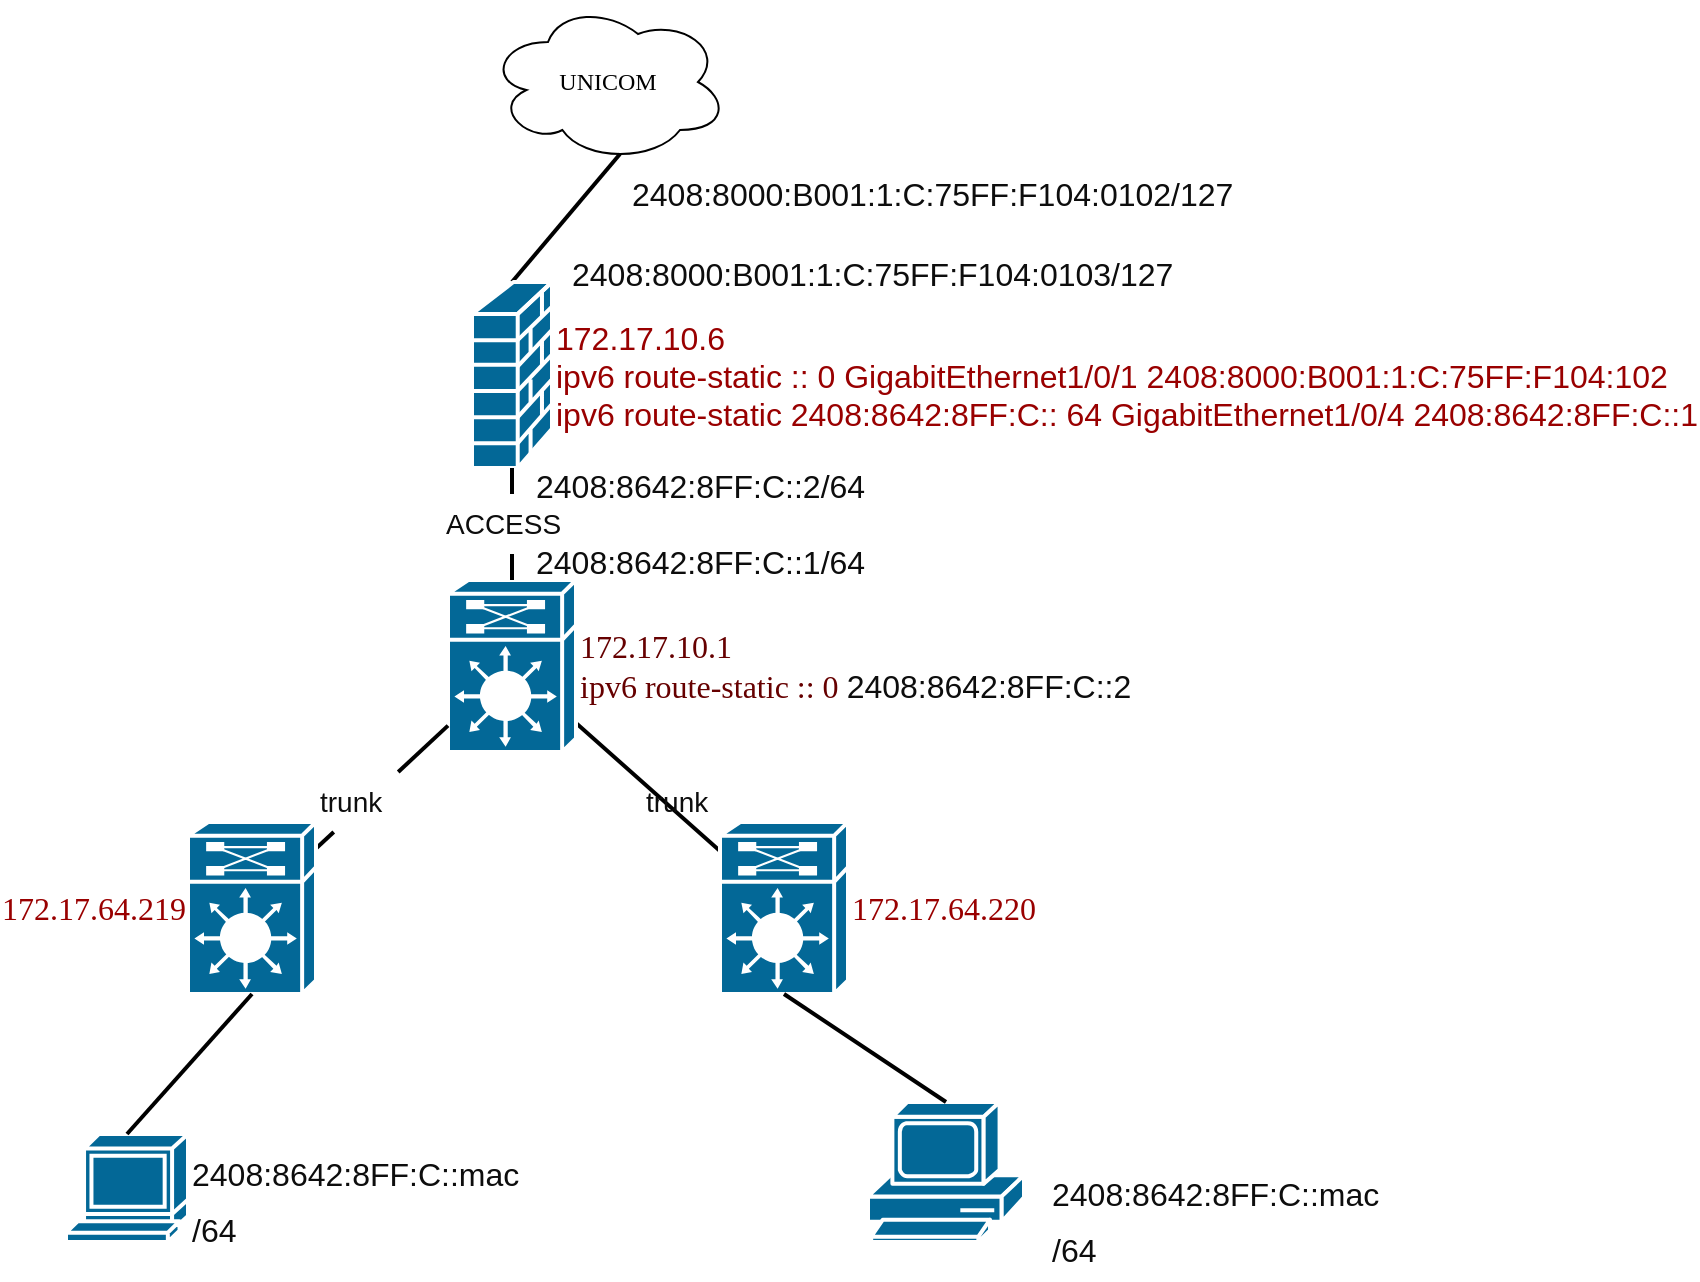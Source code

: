 <mxfile version="12.2.2" type="device" pages="1"><diagram name="Page-1" id="c37626ed-c26b-45fb-9056-f9ebc6bb27b6"><mxGraphModel dx="2508" dy="808" grid="1" gridSize="10" guides="1" tooltips="1" connect="1" arrows="1" fold="1" page="1" pageScale="1" pageWidth="1100" pageHeight="850" background="#ffffff" math="0" shadow="0"><root><mxCell id="0"/><mxCell id="1" parent="0"/><mxCell id="1c7a67bf8fd3230f-13" value="UNICOM" style="ellipse;shape=cloud;whiteSpace=wrap;html=1;rounded=0;shadow=0;comic=0;strokeWidth=1;fontFamily=Verdana;fontSize=12;" parent="1" vertex="1"><mxGeometry x="-670" y="20" width="120" height="80" as="geometry"/></mxCell><mxCell id="1c7a67bf8fd3230f-66" style="edgeStyle=none;html=1;labelBackgroundColor=none;startFill=0;endArrow=none;endFill=0;strokeWidth=2;fontFamily=Verdana;fontSize=12;exitX=0.55;exitY=0.95;exitDx=0;exitDy=0;exitPerimeter=0;entryX=0.5;entryY=0;entryDx=0;entryDy=0;entryPerimeter=0;" parent="1" source="1c7a67bf8fd3230f-13" target="bUXEwI95_T6hkOOjm0Nv-4" edge="1"><mxGeometry relative="1" as="geometry"><mxPoint x="-636" y="240" as="sourcePoint"/></mxGeometry></mxCell><mxCell id="1c7a67bf8fd3230f-78" style="edgeStyle=none;html=1;labelBackgroundColor=none;startFill=0;endArrow=none;endFill=0;strokeWidth=2;fontFamily=Verdana;fontSize=12;" parent="1" source="1c7a67bf8fd3230f-21" target="1c7a67bf8fd3230f-29" edge="1"><mxGeometry relative="1" as="geometry"/></mxCell><mxCell id="1c7a67bf8fd3230f-79" style="edgeStyle=none;html=1;labelBackgroundColor=none;startFill=0;endArrow=none;endFill=0;strokeWidth=2;fontFamily=Verdana;fontSize=12;" parent="1" source="bUXEwI95_T6hkOOjm0Nv-17" target="1c7a67bf8fd3230f-28" edge="1"><mxGeometry relative="1" as="geometry"/></mxCell><mxCell id="1c7a67bf8fd3230f-21" value="&lt;font color=&quot;#660000&quot; style=&quot;font-size: 16px&quot;&gt;172.17.10.1&lt;br&gt;ipv6 route-static :: 0&amp;nbsp;&lt;/font&gt;&lt;span style=&quot;color: rgb(13 , 13 , 13) ; font-family: &amp;#34;helvetica&amp;#34; ; font-size: 16px ; text-align: justify ; white-space: pre-wrap&quot;&gt;2408:8642:8FF:C::2&lt;/span&gt;" style="shape=mxgraph.cisco.misc.route_switch_processor;html=1;dashed=0;fillColor=#036897;strokeColor=#ffffff;strokeWidth=2;verticalLabelPosition=middle;verticalAlign=middle;rounded=0;shadow=0;comic=0;fontFamily=Verdana;fontSize=12;labelPosition=right;align=left;fontColor=#000000;" parent="1" vertex="1"><mxGeometry x="-690" y="309" width="64" height="86" as="geometry"/></mxCell><mxCell id="1c7a67bf8fd3230f-28" value="172.17.64.219" style="shape=mxgraph.cisco.misc.route_switch_processor;html=1;dashed=0;fillColor=#036897;strokeColor=#ffffff;strokeWidth=2;verticalLabelPosition=middle;verticalAlign=middle;rounded=0;shadow=0;comic=0;fontFamily=Verdana;fontSize=16;labelPosition=left;align=right;fontColor=#990000;" parent="1" vertex="1"><mxGeometry x="-820" y="430" width="64" height="86" as="geometry"/></mxCell><mxCell id="1c7a67bf8fd3230f-29" value="172.17.64.220" style="shape=mxgraph.cisco.misc.route_switch_processor;html=1;dashed=0;fillColor=#036897;strokeColor=#ffffff;strokeWidth=2;verticalLabelPosition=middle;verticalAlign=middle;rounded=0;shadow=0;comic=0;fontFamily=Verdana;fontSize=16;labelPosition=right;align=left;fontColor=#990000;" parent="1" vertex="1"><mxGeometry x="-554" y="430" width="64" height="86" as="geometry"/></mxCell><mxCell id="bUXEwI95_T6hkOOjm0Nv-2" value="&lt;div style=&quot;white-space: pre-wrap; text-align: justify; line-height: 1.75; font-size: 16px;&quot;&gt;&lt;span style=&quot;color: rgb(13, 13, 13); font-size: 16px;&quot;&gt;2408:8000:B001:1:C:75FF:F104:0102/127&lt;/span&gt;&lt;/div&gt;" style="text;html=1;resizable=0;points=[];autosize=1;align=left;verticalAlign=top;spacingTop=-4;fontSize=16;" vertex="1" parent="1"><mxGeometry x="-600" y="100" width="280" height="30" as="geometry"/></mxCell><mxCell id="bUXEwI95_T6hkOOjm0Nv-3" value="&lt;div style=&quot;white-space: pre-wrap; text-align: justify; line-height: 1.75; font-size: 16px;&quot;&gt;&lt;span style=&quot;color: rgb(13, 13, 13); font-size: 16px;&quot;&gt;2408:8000:B001:1:C:75FF:F104:0103/127&lt;/span&gt;&lt;/div&gt;" style="text;html=1;resizable=0;points=[];autosize=1;align=left;verticalAlign=top;spacingTop=-4;fontSize=16;" vertex="1" parent="1"><mxGeometry x="-630" y="140" width="280" height="30" as="geometry"/></mxCell><mxCell id="bUXEwI95_T6hkOOjm0Nv-4" value="172.17.10.6&lt;br style=&quot;font-size: 16px;&quot;&gt;&lt;div style=&quot;font-size: 16px;&quot;&gt;ipv6 route-static :: 0 GigabitEthernet1/0/1 2408:8000:B001:1:C:75FF:F104:102&lt;/div&gt;&lt;div style=&quot;font-size: 16px;&quot;&gt;ipv6 route-static 2408:8642:8FF:C:: 64 GigabitEthernet1/0/4 2408:8642:8FF:C::1&lt;/div&gt;" style="shape=mxgraph.cisco.security.firewall;html=1;pointerEvents=1;dashed=0;fillColor=#036897;strokeColor=#ffffff;strokeWidth=2;verticalLabelPosition=middle;verticalAlign=middle;align=left;outlineConnect=0;labelPosition=right;fontColor=#990000;fontSize=16;" vertex="1" parent="1"><mxGeometry x="-678" y="160" width="40" height="93" as="geometry"/></mxCell><mxCell id="bUXEwI95_T6hkOOjm0Nv-5" value="&lt;div style=&quot;white-space: pre-wrap; text-align: justify; line-height: 1.75; font-size: 16px;&quot;&gt;&lt;div style=&quot;line-height: 1.75; font-size: 16px;&quot;&gt;&lt;span style=&quot;color: rgb(13, 13, 13); font-size: 16px;&quot;&gt;2408:8642:8FF:C::1/64&lt;/span&gt;&lt;/div&gt;&lt;/div&gt;" style="text;html=1;resizable=0;points=[];autosize=1;align=left;verticalAlign=top;spacingTop=-4;fontSize=16;" vertex="1" parent="1"><mxGeometry x="-648" y="284" width="160" height="30" as="geometry"/></mxCell><mxCell id="bUXEwI95_T6hkOOjm0Nv-6" value="&lt;div style=&quot;white-space: pre-wrap; text-align: justify; line-height: 1.75; font-size: 16px;&quot;&gt;&lt;div style=&quot;line-height: 1.75; font-size: 16px;&quot;&gt;&lt;span style=&quot;color: rgb(13, 13, 13); font-size: 16px;&quot;&gt;2408:8642:8FF:C::2/64&lt;/span&gt;&lt;/div&gt;&lt;/div&gt;" style="text;html=1;resizable=0;points=[];autosize=1;align=left;verticalAlign=top;spacingTop=-4;fontSize=16;" vertex="1" parent="1"><mxGeometry x="-648" y="246" width="160" height="30" as="geometry"/></mxCell><mxCell id="bUXEwI95_T6hkOOjm0Nv-7" style="edgeStyle=none;html=1;labelBackgroundColor=none;startFill=0;endArrow=none;endFill=0;strokeWidth=2;fontFamily=Verdana;fontSize=12;exitX=0.5;exitY=1;exitDx=0;exitDy=0;exitPerimeter=0;entryX=0.5;entryY=0;entryDx=0;entryDy=0;entryPerimeter=0;" edge="1" parent="1" source="bUXEwI95_T6hkOOjm0Nv-19" target="1c7a67bf8fd3230f-21"><mxGeometry relative="1" as="geometry"><mxPoint x="-280" y="340" as="sourcePoint"/><mxPoint x="-214" y="423.769" as="targetPoint"/></mxGeometry></mxCell><mxCell id="bUXEwI95_T6hkOOjm0Nv-11" value="" style="shape=mxgraph.cisco.computers_and_peripherals.terminal;html=1;pointerEvents=1;dashed=0;fillColor=#036897;strokeColor=#ffffff;strokeWidth=2;verticalLabelPosition=bottom;verticalAlign=top;align=center;outlineConnect=0;" vertex="1" parent="1"><mxGeometry x="-881" y="586" width="61" height="54" as="geometry"/></mxCell><mxCell id="bUXEwI95_T6hkOOjm0Nv-12" value="" style="shape=mxgraph.cisco.computers_and_peripherals.pc;html=1;pointerEvents=1;dashed=0;fillColor=#036897;strokeColor=#ffffff;strokeWidth=2;verticalLabelPosition=bottom;verticalAlign=top;align=center;outlineConnect=0;" vertex="1" parent="1"><mxGeometry x="-480" y="570" width="78" height="70" as="geometry"/></mxCell><mxCell id="bUXEwI95_T6hkOOjm0Nv-13" style="edgeStyle=none;html=1;labelBackgroundColor=none;startFill=0;endArrow=none;endFill=0;strokeWidth=2;fontFamily=Verdana;fontSize=12;entryX=0.5;entryY=0;entryDx=0;entryDy=0;entryPerimeter=0;exitX=0.5;exitY=1;exitDx=0;exitDy=0;exitPerimeter=0;" edge="1" parent="1" source="1c7a67bf8fd3230f-28" target="bUXEwI95_T6hkOOjm0Nv-11"><mxGeometry relative="1" as="geometry"><mxPoint x="-930" y="440" as="sourcePoint"/><mxPoint x="-996" y="501.431" as="targetPoint"/></mxGeometry></mxCell><mxCell id="bUXEwI95_T6hkOOjm0Nv-14" style="edgeStyle=none;html=1;labelBackgroundColor=none;startFill=0;endArrow=none;endFill=0;strokeWidth=2;fontFamily=Verdana;fontSize=12;exitX=0.5;exitY=1;exitDx=0;exitDy=0;exitPerimeter=0;entryX=0.5;entryY=0;entryDx=0;entryDy=0;entryPerimeter=0;" edge="1" parent="1" source="1c7a67bf8fd3230f-29" target="bUXEwI95_T6hkOOjm0Nv-12"><mxGeometry relative="1" as="geometry"><mxPoint x="-600" y="530" as="sourcePoint"/><mxPoint x="-666" y="591.431" as="targetPoint"/></mxGeometry></mxCell><mxCell id="bUXEwI95_T6hkOOjm0Nv-15" value="&lt;div style=&quot;white-space: pre-wrap; text-align: justify; line-height: 1.75; font-size: 16px;&quot;&gt;&lt;div style=&quot;line-height: 1.75; font-size: 16px;&quot;&gt;&lt;span style=&quot;color: rgb(13, 13, 13); font-size: 16px;&quot;&gt;2408:8642:8FF:C::mac /64&lt;/span&gt;&lt;/div&gt;&lt;/div&gt;" style="text;html=1;resizable=0;points=[];autosize=1;align=left;verticalAlign=top;spacingTop=-4;fontSize=16;" vertex="1" parent="1"><mxGeometry x="-820" y="590" width="180" height="30" as="geometry"/></mxCell><mxCell id="bUXEwI95_T6hkOOjm0Nv-16" value="&lt;div style=&quot;white-space: pre-wrap; text-align: justify; line-height: 1.75; font-size: 16px;&quot;&gt;&lt;div style=&quot;line-height: 1.75; font-size: 16px;&quot;&gt;&lt;span style=&quot;color: rgb(13, 13, 13); font-size: 16px;&quot;&gt;2408:8642:8FF:C::mac /64&lt;/span&gt;&lt;/div&gt;&lt;/div&gt;" style="text;html=1;resizable=0;points=[];autosize=1;align=left;verticalAlign=top;spacingTop=-4;fontSize=16;" vertex="1" parent="1"><mxGeometry x="-390" y="600" width="180" height="30" as="geometry"/></mxCell><mxCell id="bUXEwI95_T6hkOOjm0Nv-18" value="&lt;div style=&quot;white-space: pre-wrap ; text-align: justify ; line-height: 1.75 ; font-size: 14px&quot;&gt;&lt;div style=&quot;line-height: 1.75&quot;&gt;&lt;span style=&quot;color: rgb(13 , 13 , 13)&quot;&gt;trunk&lt;/span&gt;&lt;/div&gt;&lt;/div&gt;" style="text;html=1;resizable=0;points=[];autosize=1;align=left;verticalAlign=top;spacingTop=-4;" vertex="1" parent="1"><mxGeometry x="-593" y="405" width="50" height="30" as="geometry"/></mxCell><mxCell id="bUXEwI95_T6hkOOjm0Nv-17" value="&lt;div style=&quot;white-space: pre-wrap ; text-align: justify ; line-height: 1.75 ; font-size: 14px&quot;&gt;&lt;div style=&quot;line-height: 1.75&quot;&gt;&lt;span style=&quot;color: rgb(13 , 13 , 13)&quot;&gt;trunk&lt;/span&gt;&lt;/div&gt;&lt;/div&gt;" style="text;html=1;resizable=0;points=[];autosize=1;align=left;verticalAlign=top;spacingTop=-4;" vertex="1" parent="1"><mxGeometry x="-756" y="405" width="50" height="30" as="geometry"/></mxCell><mxCell id="bUXEwI95_T6hkOOjm0Nv-28" style="edgeStyle=none;html=1;labelBackgroundColor=none;startFill=0;endArrow=none;endFill=0;strokeWidth=2;fontFamily=Verdana;fontSize=12;" edge="1" parent="1" source="1c7a67bf8fd3230f-21" target="bUXEwI95_T6hkOOjm0Nv-17"><mxGeometry relative="1" as="geometry"><mxPoint x="-690" y="381.785" as="sourcePoint"/><mxPoint x="-756" y="443.215" as="targetPoint"/></mxGeometry></mxCell><mxCell id="bUXEwI95_T6hkOOjm0Nv-19" value="&lt;div style=&quot;white-space: pre-wrap ; text-align: justify ; line-height: 1.75 ; font-size: 14px&quot;&gt;&lt;div style=&quot;line-height: 1.75&quot;&gt;&lt;span style=&quot;color: rgb(13 , 13 , 13)&quot;&gt;ACCESS&lt;/span&gt;&lt;/div&gt;&lt;/div&gt;" style="text;html=1;resizable=0;points=[];autosize=1;align=left;verticalAlign=top;spacingTop=-4;" vertex="1" parent="1"><mxGeometry x="-693" y="266" width="70" height="30" as="geometry"/></mxCell><mxCell id="bUXEwI95_T6hkOOjm0Nv-29" style="edgeStyle=none;html=1;labelBackgroundColor=none;startFill=0;endArrow=none;endFill=0;strokeWidth=2;fontFamily=Verdana;fontSize=12;exitX=0.5;exitY=1;exitDx=0;exitDy=0;exitPerimeter=0;entryX=0.5;entryY=0;entryDx=0;entryDy=0;entryPerimeter=0;" edge="1" parent="1" source="bUXEwI95_T6hkOOjm0Nv-4" target="bUXEwI95_T6hkOOjm0Nv-19"><mxGeometry relative="1" as="geometry"><mxPoint x="-658" y="253" as="sourcePoint"/><mxPoint x="-658" y="309" as="targetPoint"/></mxGeometry></mxCell></root></mxGraphModel></diagram></mxfile>